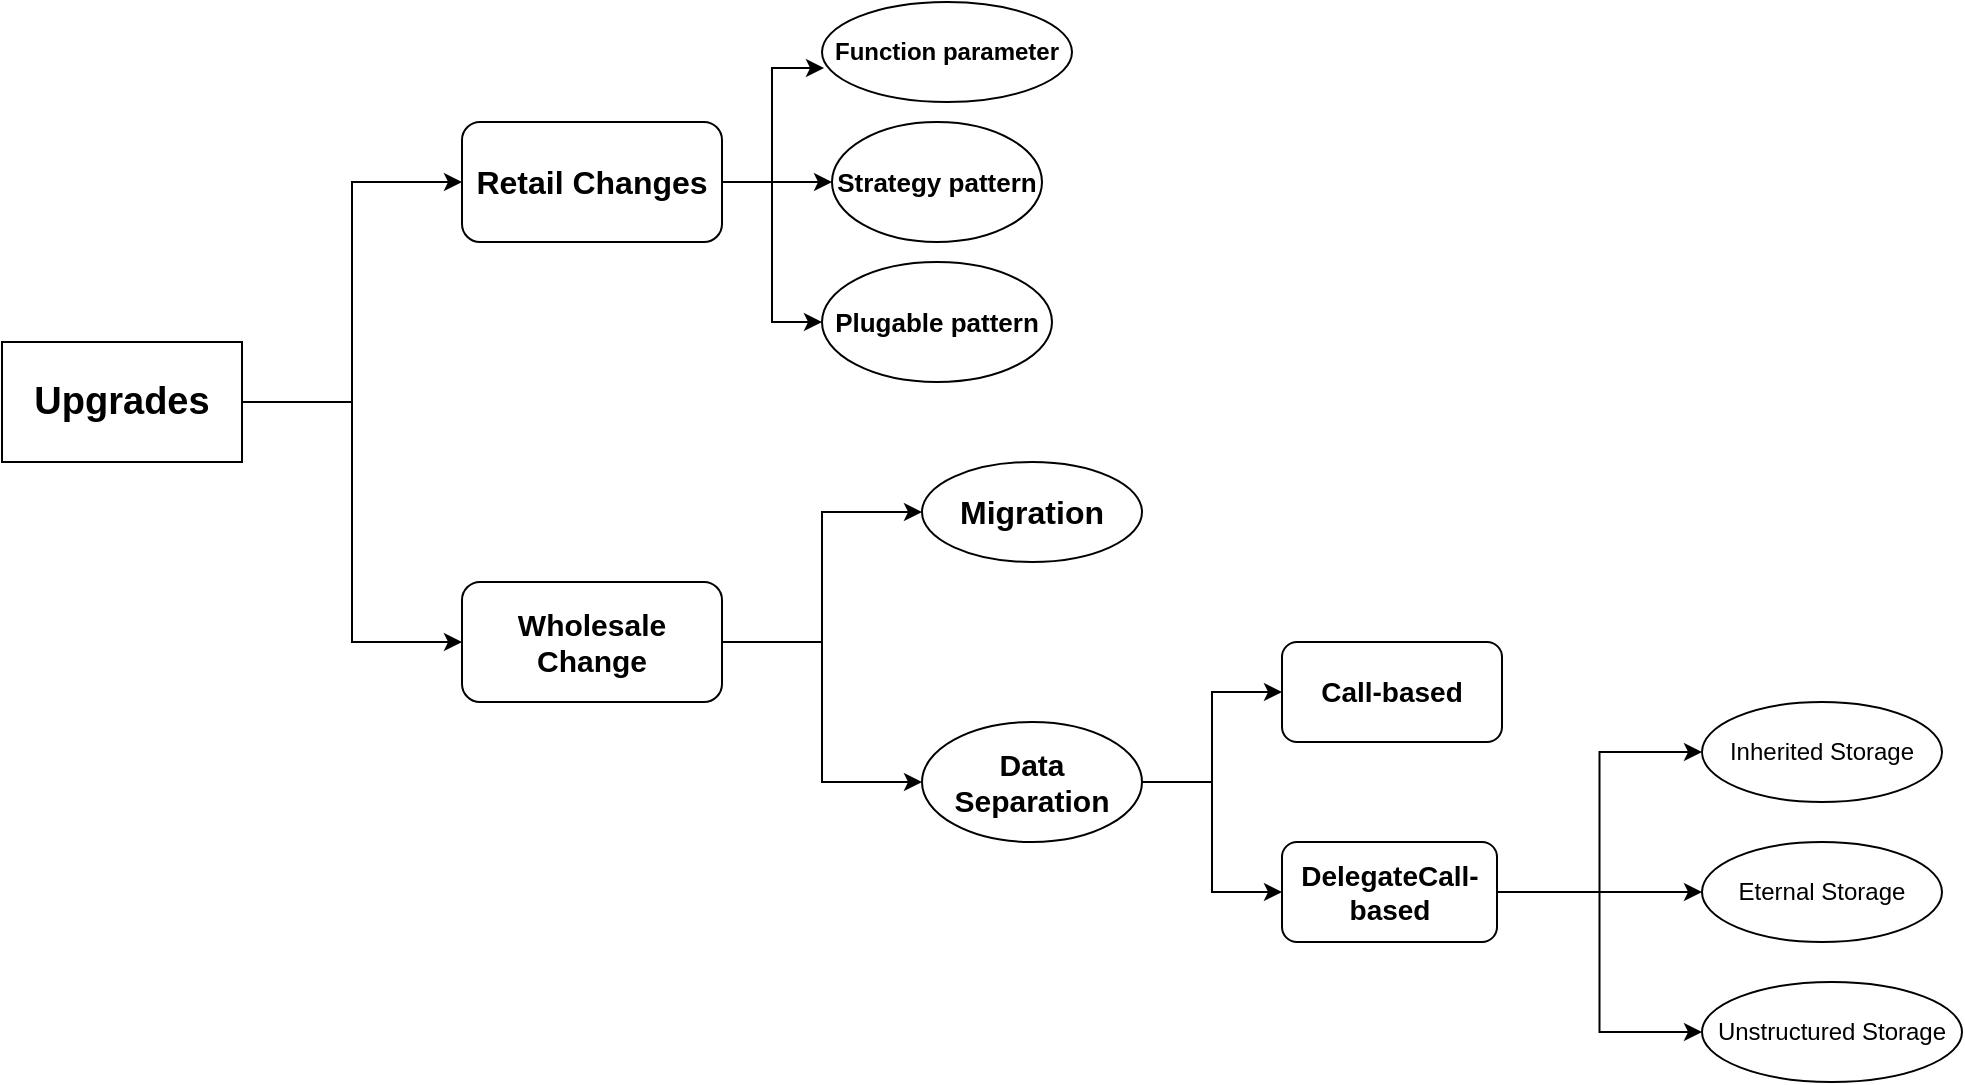 <mxfile version="14.6.6" type="device"><diagram id="U9vXJPijKpBt5kzrEKPC" name="Page-1"><mxGraphModel dx="1571" dy="880" grid="1" gridSize="10" guides="1" tooltips="1" connect="1" arrows="1" fold="1" page="1" pageScale="1" pageWidth="850" pageHeight="1100" math="0" shadow="0"><root><mxCell id="0"/><mxCell id="1" parent="0"/><mxCell id="ZBtKyeHB11h5itNtkJlZ-5" style="edgeStyle=orthogonalEdgeStyle;rounded=0;orthogonalLoop=1;jettySize=auto;html=1;exitX=1;exitY=0.5;exitDx=0;exitDy=0;entryX=0;entryY=0.5;entryDx=0;entryDy=0;" edge="1" parent="1" source="ZBtKyeHB11h5itNtkJlZ-2" target="ZBtKyeHB11h5itNtkJlZ-3"><mxGeometry relative="1" as="geometry"/></mxCell><mxCell id="ZBtKyeHB11h5itNtkJlZ-6" style="edgeStyle=orthogonalEdgeStyle;rounded=0;orthogonalLoop=1;jettySize=auto;html=1;exitX=1;exitY=0.5;exitDx=0;exitDy=0;entryX=0;entryY=0.5;entryDx=0;entryDy=0;" edge="1" parent="1" source="ZBtKyeHB11h5itNtkJlZ-2" target="ZBtKyeHB11h5itNtkJlZ-4"><mxGeometry relative="1" as="geometry"/></mxCell><mxCell id="ZBtKyeHB11h5itNtkJlZ-2" value="&lt;b&gt;&lt;font style=&quot;font-size: 19px&quot;&gt;Upgrades&lt;/font&gt;&lt;/b&gt;" style="rounded=0;whiteSpace=wrap;html=1;" vertex="1" parent="1"><mxGeometry x="140" y="420" width="120" height="60" as="geometry"/></mxCell><mxCell id="ZBtKyeHB11h5itNtkJlZ-24" style="edgeStyle=orthogonalEdgeStyle;rounded=0;orthogonalLoop=1;jettySize=auto;html=1;exitX=1;exitY=0.5;exitDx=0;exitDy=0;entryX=0.008;entryY=0.66;entryDx=0;entryDy=0;entryPerimeter=0;" edge="1" parent="1" source="ZBtKyeHB11h5itNtkJlZ-3" target="ZBtKyeHB11h5itNtkJlZ-22"><mxGeometry relative="1" as="geometry"/></mxCell><mxCell id="ZBtKyeHB11h5itNtkJlZ-25" style="edgeStyle=orthogonalEdgeStyle;rounded=0;orthogonalLoop=1;jettySize=auto;html=1;exitX=1;exitY=0.5;exitDx=0;exitDy=0;entryX=0;entryY=0.5;entryDx=0;entryDy=0;" edge="1" parent="1" source="ZBtKyeHB11h5itNtkJlZ-3" target="ZBtKyeHB11h5itNtkJlZ-23"><mxGeometry relative="1" as="geometry"/></mxCell><mxCell id="ZBtKyeHB11h5itNtkJlZ-26" style="edgeStyle=orthogonalEdgeStyle;rounded=0;orthogonalLoop=1;jettySize=auto;html=1;exitX=1;exitY=0.5;exitDx=0;exitDy=0;entryX=0;entryY=0.5;entryDx=0;entryDy=0;" edge="1" parent="1" source="ZBtKyeHB11h5itNtkJlZ-3" target="ZBtKyeHB11h5itNtkJlZ-21"><mxGeometry relative="1" as="geometry"/></mxCell><mxCell id="ZBtKyeHB11h5itNtkJlZ-3" value="&lt;b&gt;&lt;font style=&quot;font-size: 16px&quot;&gt;Retail Changes&lt;br&gt;&lt;/font&gt;&lt;/b&gt;" style="rounded=1;whiteSpace=wrap;html=1;" vertex="1" parent="1"><mxGeometry x="370" y="310" width="130" height="60" as="geometry"/></mxCell><mxCell id="ZBtKyeHB11h5itNtkJlZ-9" style="edgeStyle=orthogonalEdgeStyle;rounded=0;orthogonalLoop=1;jettySize=auto;html=1;exitX=1;exitY=0.5;exitDx=0;exitDy=0;entryX=0;entryY=0.5;entryDx=0;entryDy=0;" edge="1" parent="1" source="ZBtKyeHB11h5itNtkJlZ-4" target="ZBtKyeHB11h5itNtkJlZ-7"><mxGeometry relative="1" as="geometry"/></mxCell><mxCell id="ZBtKyeHB11h5itNtkJlZ-10" style="edgeStyle=orthogonalEdgeStyle;rounded=0;orthogonalLoop=1;jettySize=auto;html=1;entryX=0;entryY=0.5;entryDx=0;entryDy=0;" edge="1" parent="1" source="ZBtKyeHB11h5itNtkJlZ-4" target="ZBtKyeHB11h5itNtkJlZ-8"><mxGeometry relative="1" as="geometry"/></mxCell><mxCell id="ZBtKyeHB11h5itNtkJlZ-4" value="&lt;b&gt;&lt;font style=&quot;font-size: 15px&quot;&gt;Wholesale Change&lt;br&gt;&lt;/font&gt;&lt;/b&gt;" style="rounded=1;whiteSpace=wrap;html=1;" vertex="1" parent="1"><mxGeometry x="370" y="540" width="130" height="60" as="geometry"/></mxCell><mxCell id="ZBtKyeHB11h5itNtkJlZ-7" value="&lt;font style=&quot;font-size: 16px&quot;&gt;&lt;b&gt;&lt;font style=&quot;font-size: 16px&quot;&gt;Migration&lt;/font&gt;&lt;/b&gt;&lt;/font&gt;" style="ellipse;whiteSpace=wrap;html=1;" vertex="1" parent="1"><mxGeometry x="600" y="480" width="110" height="50" as="geometry"/></mxCell><mxCell id="ZBtKyeHB11h5itNtkJlZ-13" style="edgeStyle=orthogonalEdgeStyle;rounded=0;orthogonalLoop=1;jettySize=auto;html=1;exitX=1;exitY=0.5;exitDx=0;exitDy=0;" edge="1" parent="1" source="ZBtKyeHB11h5itNtkJlZ-8" target="ZBtKyeHB11h5itNtkJlZ-11"><mxGeometry relative="1" as="geometry"/></mxCell><mxCell id="ZBtKyeHB11h5itNtkJlZ-14" style="edgeStyle=orthogonalEdgeStyle;rounded=0;orthogonalLoop=1;jettySize=auto;html=1;exitX=1;exitY=0.5;exitDx=0;exitDy=0;entryX=0;entryY=0.5;entryDx=0;entryDy=0;" edge="1" parent="1" source="ZBtKyeHB11h5itNtkJlZ-8" target="ZBtKyeHB11h5itNtkJlZ-12"><mxGeometry relative="1" as="geometry"/></mxCell><mxCell id="ZBtKyeHB11h5itNtkJlZ-8" value="&lt;font style=&quot;font-size: 15px&quot;&gt;&lt;b&gt;&lt;font style=&quot;font-size: 15px&quot;&gt;Data Separation&lt;br&gt;&lt;/font&gt;&lt;/b&gt;&lt;/font&gt;" style="ellipse;whiteSpace=wrap;html=1;" vertex="1" parent="1"><mxGeometry x="600" y="610" width="110" height="60" as="geometry"/></mxCell><mxCell id="ZBtKyeHB11h5itNtkJlZ-11" value="&lt;b&gt;&lt;font style=&quot;font-size: 14px&quot;&gt;Call-based&lt;/font&gt;&lt;/b&gt;" style="rounded=1;whiteSpace=wrap;html=1;" vertex="1" parent="1"><mxGeometry x="780" y="570" width="110" height="50" as="geometry"/></mxCell><mxCell id="ZBtKyeHB11h5itNtkJlZ-18" style="edgeStyle=orthogonalEdgeStyle;rounded=0;orthogonalLoop=1;jettySize=auto;html=1;exitX=1;exitY=0.5;exitDx=0;exitDy=0;entryX=0;entryY=0.5;entryDx=0;entryDy=0;" edge="1" parent="1" source="ZBtKyeHB11h5itNtkJlZ-12" target="ZBtKyeHB11h5itNtkJlZ-15"><mxGeometry relative="1" as="geometry"/></mxCell><mxCell id="ZBtKyeHB11h5itNtkJlZ-19" style="edgeStyle=orthogonalEdgeStyle;rounded=0;orthogonalLoop=1;jettySize=auto;html=1;exitX=1;exitY=0.5;exitDx=0;exitDy=0;" edge="1" parent="1" source="ZBtKyeHB11h5itNtkJlZ-12" target="ZBtKyeHB11h5itNtkJlZ-16"><mxGeometry relative="1" as="geometry"/></mxCell><mxCell id="ZBtKyeHB11h5itNtkJlZ-20" style="edgeStyle=orthogonalEdgeStyle;rounded=0;orthogonalLoop=1;jettySize=auto;html=1;exitX=1;exitY=0.5;exitDx=0;exitDy=0;entryX=0;entryY=0.5;entryDx=0;entryDy=0;" edge="1" parent="1" source="ZBtKyeHB11h5itNtkJlZ-12" target="ZBtKyeHB11h5itNtkJlZ-17"><mxGeometry relative="1" as="geometry"/></mxCell><mxCell id="ZBtKyeHB11h5itNtkJlZ-12" value="&lt;b&gt;&lt;font style=&quot;font-size: 14px&quot;&gt;DelegateCall-based&lt;/font&gt;&lt;/b&gt;" style="rounded=1;whiteSpace=wrap;html=1;" vertex="1" parent="1"><mxGeometry x="780" y="670" width="107.5" height="50" as="geometry"/></mxCell><mxCell id="ZBtKyeHB11h5itNtkJlZ-15" value="Inherited Storage" style="ellipse;whiteSpace=wrap;html=1;" vertex="1" parent="1"><mxGeometry x="990" y="600" width="120" height="50" as="geometry"/></mxCell><mxCell id="ZBtKyeHB11h5itNtkJlZ-16" value="Eternal Storage" style="ellipse;whiteSpace=wrap;html=1;" vertex="1" parent="1"><mxGeometry x="990" y="670" width="120" height="50" as="geometry"/></mxCell><mxCell id="ZBtKyeHB11h5itNtkJlZ-17" value="Unstructured Storage" style="ellipse;whiteSpace=wrap;html=1;" vertex="1" parent="1"><mxGeometry x="990" y="740" width="130" height="50" as="geometry"/></mxCell><mxCell id="ZBtKyeHB11h5itNtkJlZ-21" value="&lt;font style=&quot;font-size: 13px&quot;&gt;&lt;b&gt;Strategy pattern&lt;/b&gt;&lt;/font&gt;" style="ellipse;whiteSpace=wrap;html=1;" vertex="1" parent="1"><mxGeometry x="555" y="310" width="105" height="60" as="geometry"/></mxCell><mxCell id="ZBtKyeHB11h5itNtkJlZ-22" value="&lt;b&gt;Function parameter&lt;br&gt;&lt;/b&gt;" style="ellipse;whiteSpace=wrap;html=1;" vertex="1" parent="1"><mxGeometry x="550" y="250" width="125" height="50" as="geometry"/></mxCell><mxCell id="ZBtKyeHB11h5itNtkJlZ-23" value="&lt;font style=&quot;font-size: 13px&quot;&gt;&lt;b&gt;Plugable pattern&lt;/b&gt;&lt;/font&gt;" style="ellipse;whiteSpace=wrap;html=1;" vertex="1" parent="1"><mxGeometry x="550" y="380" width="115" height="60" as="geometry"/></mxCell></root></mxGraphModel></diagram></mxfile>